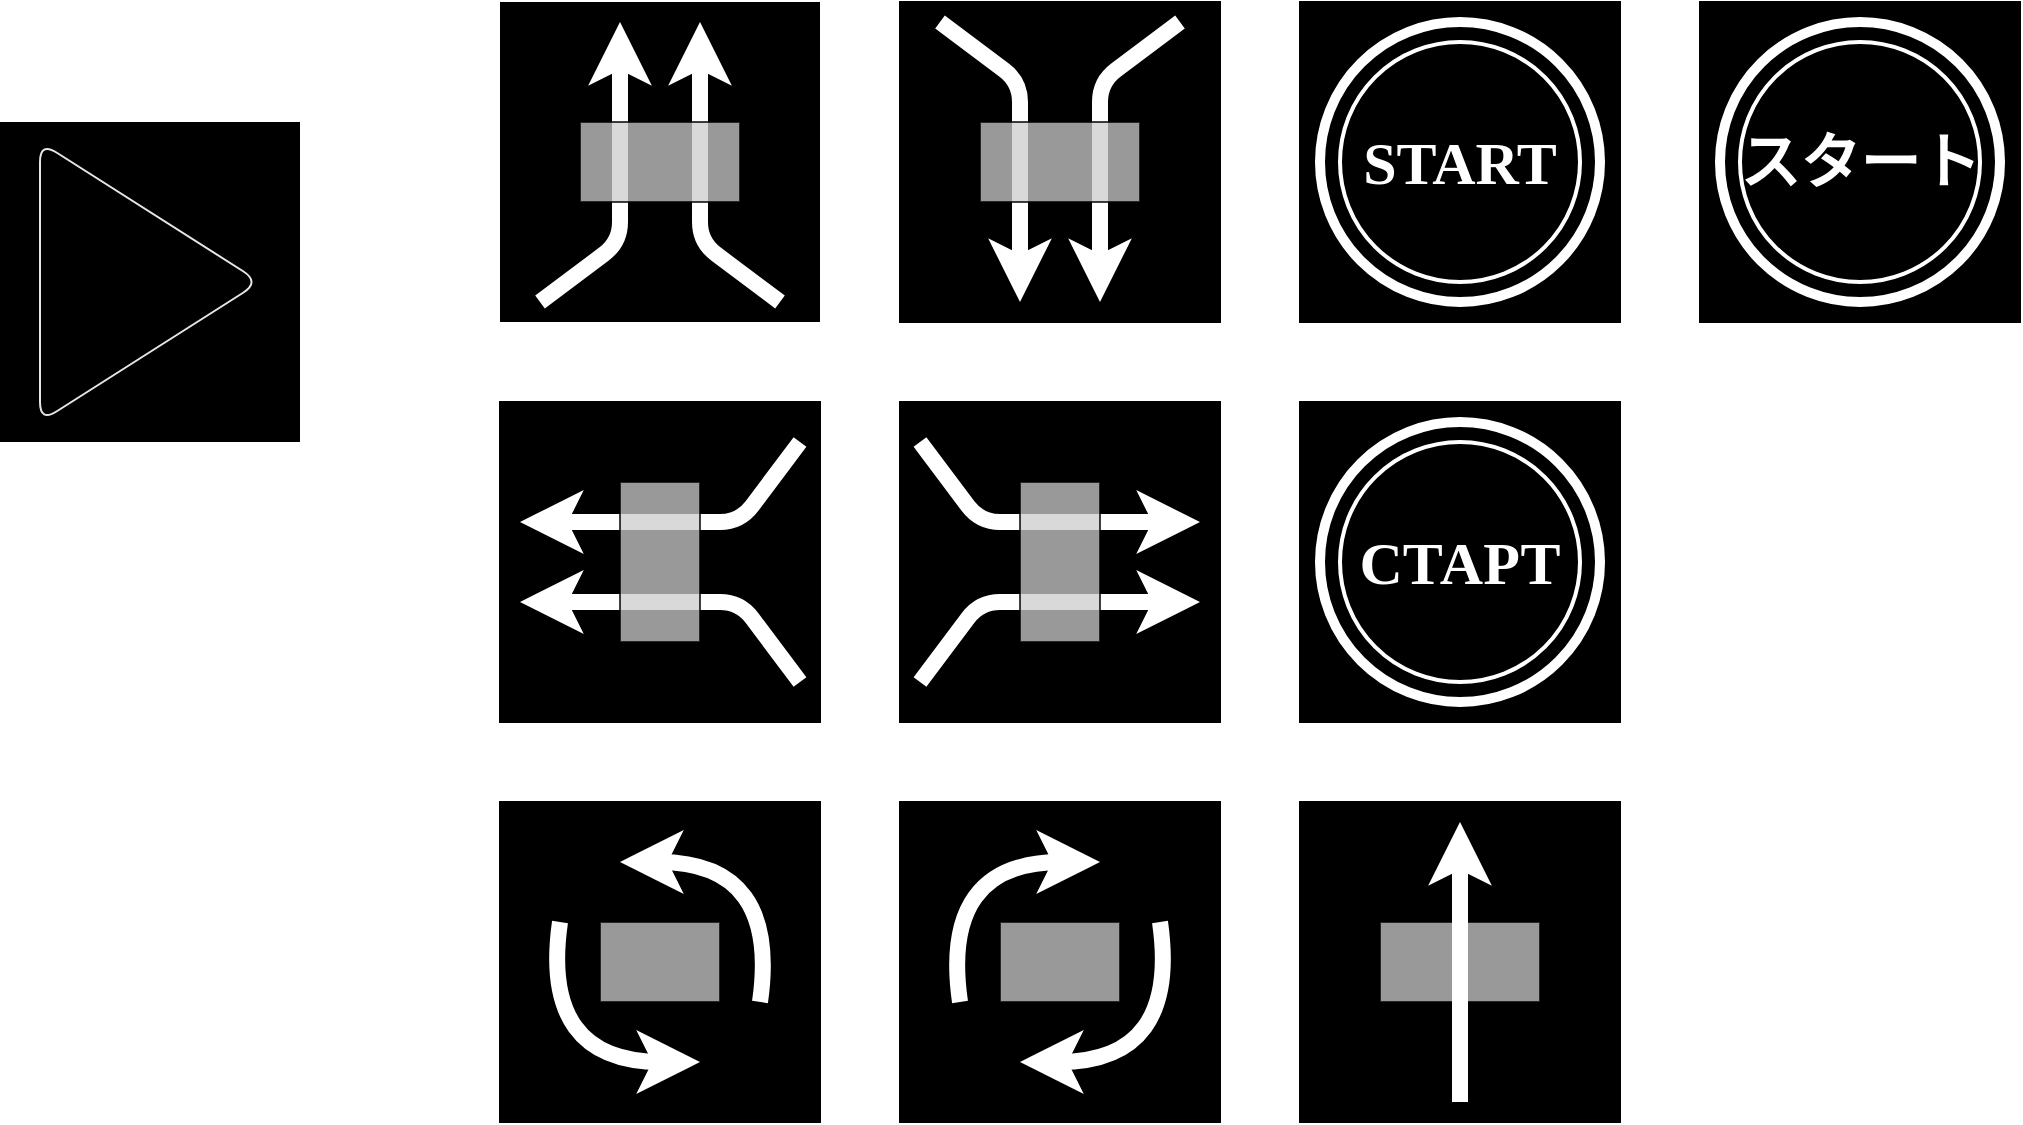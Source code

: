 <mxfile version="17.4.2" type="device"><diagram id="6fZMNaKy4L5kPpsSOCYx" name="Page-1"><mxGraphModel dx="706" dy="446" grid="1" gridSize="10" guides="1" tooltips="1" connect="1" arrows="1" fold="1" page="1" pageScale="1" pageWidth="1100" pageHeight="850" math="0" shadow="0"><root><mxCell id="0"/><mxCell id="1" parent="0"/><mxCell id="HdmgJaH-2ghYFlKmRGxf-73" value="" style="rounded=0;whiteSpace=wrap;html=1;strokeColor=none;fillColor=#000000;connectable=0;" parent="1" vertex="1"><mxGeometry x="30" y="140" width="150" height="160" as="geometry"/></mxCell><mxCell id="3Se2sJcv0pRAkdE6TUG4-1" value="" style="endArrow=none;html=1;rounded=1;strokeColor=#E6E6E6;strokeWidth=1;" parent="1" edge="1"><mxGeometry width="50" height="50" relative="1" as="geometry"><mxPoint x="50" y="220" as="sourcePoint"/><mxPoint x="50" y="220" as="targetPoint"/><Array as="points"><mxPoint x="50" y="150"/><mxPoint x="160" y="220"/><mxPoint x="50" y="290"/></Array></mxGeometry></mxCell><mxCell id="I9IbN1PRFpG96_hewgke-23" value="" style="group;rotation=-180;fillColor=#000000;" vertex="1" connectable="0" parent="1"><mxGeometry x="480" y="80" width="160" height="160" as="geometry"/></mxCell><mxCell id="I9IbN1PRFpG96_hewgke-24" value="" style="whiteSpace=wrap;html=1;aspect=fixed;fillColor=none;connectable=0;allowArrows=0;rotation=-180;" vertex="1" parent="I9IbN1PRFpG96_hewgke-23"><mxGeometry width="160" height="160" as="geometry"/></mxCell><mxCell id="I9IbN1PRFpG96_hewgke-25" value="" style="endArrow=classic;html=1;strokeWidth=8;rounded=1;strokeColor=#FFFFFF;" edge="1" parent="I9IbN1PRFpG96_hewgke-23"><mxGeometry width="50" height="50" relative="1" as="geometry"><mxPoint x="20" y="10" as="sourcePoint"/><mxPoint x="60" y="150" as="targetPoint"/><Array as="points"><mxPoint x="60" y="40"/></Array></mxGeometry></mxCell><mxCell id="I9IbN1PRFpG96_hewgke-26" value="" style="endArrow=classic;html=1;strokeWidth=8;rounded=1;strokeColor=#FFFFFF;" edge="1" parent="I9IbN1PRFpG96_hewgke-23"><mxGeometry width="50" height="50" relative="1" as="geometry"><mxPoint x="140" y="10" as="sourcePoint"/><mxPoint x="100" y="150" as="targetPoint"/><Array as="points"><mxPoint x="100" y="40"/></Array></mxGeometry></mxCell><mxCell id="I9IbN1PRFpG96_hewgke-40" value="" style="rounded=0;whiteSpace=wrap;html=1;fillColor=#CCCCCC;opacity=75;connectable=0;allowArrows=0;" vertex="1" parent="I9IbN1PRFpG96_hewgke-23"><mxGeometry x="40" y="60" width="80" height="40" as="geometry"/></mxCell><mxCell id="I9IbN1PRFpG96_hewgke-27" value="" style="group;rotation=-90;fillColor=#000000;" vertex="1" connectable="0" parent="1"><mxGeometry x="280" y="280" width="160" height="160" as="geometry"/></mxCell><mxCell id="I9IbN1PRFpG96_hewgke-28" value="" style="whiteSpace=wrap;html=1;aspect=fixed;fillColor=none;connectable=0;allowArrows=0;rotation=-90;" vertex="1" parent="I9IbN1PRFpG96_hewgke-27"><mxGeometry width="160" height="160" as="geometry"/></mxCell><mxCell id="I9IbN1PRFpG96_hewgke-29" value="" style="endArrow=classic;html=1;strokeWidth=8;rounded=1;strokeColor=#FFFFFF;" edge="1" parent="I9IbN1PRFpG96_hewgke-27"><mxGeometry width="50" height="50" relative="1" as="geometry"><mxPoint x="150" y="20" as="sourcePoint"/><mxPoint x="10" y="60" as="targetPoint"/><Array as="points"><mxPoint x="120" y="60"/></Array></mxGeometry></mxCell><mxCell id="I9IbN1PRFpG96_hewgke-30" value="" style="endArrow=classic;html=1;strokeWidth=8;rounded=1;strokeColor=#FFFFFF;" edge="1" parent="I9IbN1PRFpG96_hewgke-27"><mxGeometry width="50" height="50" relative="1" as="geometry"><mxPoint x="150" y="140" as="sourcePoint"/><mxPoint x="10" y="100" as="targetPoint"/><Array as="points"><mxPoint x="120" y="100"/></Array></mxGeometry></mxCell><mxCell id="I9IbN1PRFpG96_hewgke-42" value="" style="rounded=0;whiteSpace=wrap;html=1;fillColor=#CCCCCC;opacity=75;connectable=0;allowArrows=0;rotation=-90;" vertex="1" parent="I9IbN1PRFpG96_hewgke-27"><mxGeometry x="40" y="60" width="80" height="40" as="geometry"/></mxCell><mxCell id="I9IbN1PRFpG96_hewgke-31" value="" style="group;rotation=90;fillColor=#000000;" vertex="1" connectable="0" parent="1"><mxGeometry x="480" y="280" width="160" height="160" as="geometry"/></mxCell><mxCell id="I9IbN1PRFpG96_hewgke-32" value="" style="whiteSpace=wrap;html=1;aspect=fixed;fillColor=none;connectable=0;allowArrows=0;rotation=90;" vertex="1" parent="I9IbN1PRFpG96_hewgke-31"><mxGeometry width="160" height="160" as="geometry"/></mxCell><mxCell id="I9IbN1PRFpG96_hewgke-33" value="" style="endArrow=classic;html=1;strokeWidth=8;rounded=1;strokeColor=#FFFFFF;" edge="1" parent="I9IbN1PRFpG96_hewgke-31"><mxGeometry width="50" height="50" relative="1" as="geometry"><mxPoint x="10" y="140" as="sourcePoint"/><mxPoint x="150" y="100" as="targetPoint"/><Array as="points"><mxPoint x="40" y="100"/></Array></mxGeometry></mxCell><mxCell id="I9IbN1PRFpG96_hewgke-34" value="" style="endArrow=classic;html=1;strokeWidth=8;rounded=1;strokeColor=#FFFFFF;" edge="1" parent="I9IbN1PRFpG96_hewgke-31"><mxGeometry width="50" height="50" relative="1" as="geometry"><mxPoint x="10" y="20" as="sourcePoint"/><mxPoint x="150" y="60" as="targetPoint"/><Array as="points"><mxPoint x="40" y="60"/></Array></mxGeometry></mxCell><mxCell id="I9IbN1PRFpG96_hewgke-41" value="" style="rounded=0;whiteSpace=wrap;html=1;fillColor=#CCCCCC;opacity=75;connectable=0;allowArrows=0;rotation=-90;" vertex="1" parent="I9IbN1PRFpG96_hewgke-31"><mxGeometry x="40" y="60" width="80" height="40" as="geometry"/></mxCell><mxCell id="I9IbN1PRFpG96_hewgke-36" value="" style="whiteSpace=wrap;html=1;aspect=fixed;fillColor=#000000;connectable=0;allowArrows=0;" vertex="1" parent="1"><mxGeometry x="280" y="480" width="160" height="160" as="geometry"/></mxCell><mxCell id="I9IbN1PRFpG96_hewgke-37" value="" style="endArrow=classic;html=1;strokeWidth=8;curved=1;strokeColor=#FFFFFF;" edge="1" parent="1"><mxGeometry width="50" height="50" relative="1" as="geometry"><mxPoint x="410" y="580" as="sourcePoint"/><mxPoint x="340" y="510" as="targetPoint"/><Array as="points"><mxPoint x="420" y="510"/></Array></mxGeometry></mxCell><mxCell id="I9IbN1PRFpG96_hewgke-1" value="" style="whiteSpace=wrap;html=1;aspect=fixed;fillColor=#000000;connectable=0;allowArrows=0;strokeColor=none;labelBackgroundColor=default;fontColor=default;labelBorderColor=none;" vertex="1" parent="1"><mxGeometry x="280" y="80" width="160" height="160" as="geometry"/></mxCell><mxCell id="I9IbN1PRFpG96_hewgke-14" value="" style="endArrow=classic;html=1;strokeWidth=8;rounded=1;strokeColor=#FFFFFF;labelBackgroundColor=default;fontColor=default;labelBorderColor=none;" edge="1" parent="1"><mxGeometry width="50" height="50" relative="1" as="geometry"><mxPoint x="420" y="230" as="sourcePoint"/><mxPoint x="380" y="90" as="targetPoint"/><Array as="points"><mxPoint x="380" y="200"/></Array></mxGeometry></mxCell><mxCell id="I9IbN1PRFpG96_hewgke-15" value="" style="endArrow=classic;html=1;strokeWidth=8;rounded=1;strokeColor=#FFFFFF;labelBackgroundColor=default;fontColor=default;labelBorderColor=none;" edge="1" parent="1"><mxGeometry width="50" height="50" relative="1" as="geometry"><mxPoint x="300" y="230" as="sourcePoint"/><mxPoint x="340" y="90" as="targetPoint"/><Array as="points"><mxPoint x="340" y="200"/></Array></mxGeometry></mxCell><mxCell id="I9IbN1PRFpG96_hewgke-44" value="" style="rounded=0;whiteSpace=wrap;html=1;fillColor=#CCCCCC;opacity=75;" vertex="1" parent="1"><mxGeometry x="330" y="540" width="60" height="40" as="geometry"/></mxCell><mxCell id="I9IbN1PRFpG96_hewgke-45" value="" style="endArrow=classic;html=1;strokeWidth=8;curved=1;strokeColor=#FFFFFF;" edge="1" parent="1"><mxGeometry width="50" height="50" relative="1" as="geometry"><mxPoint x="310" y="540" as="sourcePoint"/><mxPoint x="380" y="610" as="targetPoint"/><Array as="points"><mxPoint x="300" y="610"/></Array></mxGeometry></mxCell><mxCell id="I9IbN1PRFpG96_hewgke-46" value="" style="whiteSpace=wrap;html=1;aspect=fixed;fillColor=#000000;connectable=0;allowArrows=0;" vertex="1" parent="1"><mxGeometry x="480" y="480" width="160" height="160" as="geometry"/></mxCell><mxCell id="I9IbN1PRFpG96_hewgke-47" value="" style="endArrow=classic;html=1;strokeWidth=8;curved=1;strokeColor=#FFFFFF;" edge="1" parent="1"><mxGeometry width="50" height="50" relative="1" as="geometry"><mxPoint x="510" y="580" as="sourcePoint"/><mxPoint x="580" y="510" as="targetPoint"/><Array as="points"><mxPoint x="500" y="510"/></Array></mxGeometry></mxCell><mxCell id="I9IbN1PRFpG96_hewgke-48" value="" style="rounded=0;whiteSpace=wrap;html=1;fillColor=#CCCCCC;opacity=75;" vertex="1" parent="1"><mxGeometry x="530" y="540" width="60" height="40" as="geometry"/></mxCell><mxCell id="I9IbN1PRFpG96_hewgke-49" value="" style="endArrow=classic;html=1;strokeWidth=8;curved=1;strokeColor=#FFFFFF;" edge="1" parent="1"><mxGeometry width="50" height="50" relative="1" as="geometry"><mxPoint x="610" y="540" as="sourcePoint"/><mxPoint x="540" y="610" as="targetPoint"/><Array as="points"><mxPoint x="620" y="610"/></Array></mxGeometry></mxCell><mxCell id="I9IbN1PRFpG96_hewgke-50" value="" style="whiteSpace=wrap;html=1;aspect=fixed;fillColor=#000000;connectable=0;allowArrows=0;" vertex="1" parent="1"><mxGeometry x="680" y="480" width="160" height="160" as="geometry"/></mxCell><mxCell id="I9IbN1PRFpG96_hewgke-54" value="" style="rounded=0;whiteSpace=wrap;html=1;fillColor=#CCCCCC;opacity=75;" vertex="1" parent="1"><mxGeometry x="720" y="540" width="80" height="40" as="geometry"/></mxCell><mxCell id="I9IbN1PRFpG96_hewgke-53" value="" style="endArrow=classic;html=1;strokeWidth=8;curved=1;strokeColor=#FFFFFF;" edge="1" parent="1"><mxGeometry width="50" height="50" relative="1" as="geometry"><mxPoint x="760" y="630" as="sourcePoint"/><mxPoint x="760" y="490" as="targetPoint"/></mxGeometry></mxCell><mxCell id="I9IbN1PRFpG96_hewgke-55" value="" style="whiteSpace=wrap;html=1;aspect=fixed;fillColor=#000000;connectable=0;allowArrows=0;" vertex="1" parent="1"><mxGeometry x="680" y="280" width="160" height="160" as="geometry"/></mxCell><mxCell id="I9IbN1PRFpG96_hewgke-59" value="" style="whiteSpace=wrap;html=1;aspect=fixed;fillColor=#000000;connectable=0;allowArrows=0;" vertex="1" parent="1"><mxGeometry x="680" y="80" width="160" height="160" as="geometry"/></mxCell><mxCell id="I9IbN1PRFpG96_hewgke-60" value="" style="whiteSpace=wrap;html=1;aspect=fixed;fillColor=#000000;connectable=0;allowArrows=0;" vertex="1" parent="1"><mxGeometry x="880" y="80" width="160" height="160" as="geometry"/></mxCell><mxCell id="I9IbN1PRFpG96_hewgke-61" value="&lt;font style=&quot;font-size: 30px&quot; face=&quot;Lucida Console&quot;&gt;&lt;b&gt;СТАРТ&lt;/b&gt;&lt;/font&gt;" style="text;html=1;strokeColor=none;fillColor=none;align=center;verticalAlign=middle;whiteSpace=wrap;rounded=0;opacity=75;fontColor=#FFFFFF;fontSize=30;" vertex="1" parent="1"><mxGeometry x="690" y="290" width="140" height="140" as="geometry"/></mxCell><mxCell id="I9IbN1PRFpG96_hewgke-62" value="&lt;font style=&quot;font-size: 30px&quot; data-font-src=&quot;https://fonts.googleapis.com/css?family=Mochiy+Pop+One&quot; face=&quot;Lucida Console&quot;&gt;&lt;b&gt;START&lt;/b&gt;&lt;/font&gt;" style="text;html=1;strokeColor=none;fillColor=none;align=center;verticalAlign=middle;whiteSpace=wrap;rounded=0;opacity=75;fontColor=#FFFFFF;fontSize=30;" vertex="1" parent="1"><mxGeometry x="690" y="90" width="140" height="140" as="geometry"/></mxCell><mxCell id="I9IbN1PRFpG96_hewgke-63" value="&lt;font&gt;スタート&lt;/font&gt;" style="text;html=1;strokeColor=none;fillColor=none;align=center;verticalAlign=middle;whiteSpace=wrap;rounded=0;opacity=75;fontColor=#FFFFFF;fontSize=30;fontStyle=1;labelBorderColor=none;fontFamily=Lucida Console;" vertex="1" parent="1"><mxGeometry x="890" y="90" width="140" height="140" as="geometry"/></mxCell><mxCell id="I9IbN1PRFpG96_hewgke-64" value="" style="ellipse;whiteSpace=wrap;html=1;aspect=fixed;labelBorderColor=none;fontFamily=Lucida Console;fontSize=30;fontColor=#FFFFFF;strokeColor=#FFFFFF;strokeWidth=2;fillColor=none;" vertex="1" parent="1"><mxGeometry x="700" y="100" width="120" height="120" as="geometry"/></mxCell><mxCell id="I9IbN1PRFpG96_hewgke-65" value="" style="ellipse;whiteSpace=wrap;html=1;aspect=fixed;labelBorderColor=none;fontFamily=Lucida Console;fontSize=30;fontColor=#FFFFFF;strokeColor=#FFFFFF;strokeWidth=5;fillColor=none;" vertex="1" parent="1"><mxGeometry x="690" y="90" width="140" height="140" as="geometry"/></mxCell><mxCell id="I9IbN1PRFpG96_hewgke-67" value="" style="rounded=0;whiteSpace=wrap;html=1;fillColor=#CCCCCC;opacity=75;connectable=0;allowArrows=0;" vertex="1" parent="1"><mxGeometry x="320" y="140" width="80" height="40" as="geometry"/></mxCell><mxCell id="I9IbN1PRFpG96_hewgke-69" value="" style="ellipse;whiteSpace=wrap;html=1;aspect=fixed;labelBorderColor=none;fontFamily=Lucida Console;fontSize=30;fontColor=#FFFFFF;strokeColor=#FFFFFF;strokeWidth=2;fillColor=none;" vertex="1" parent="1"><mxGeometry x="900" y="100" width="120" height="120" as="geometry"/></mxCell><mxCell id="I9IbN1PRFpG96_hewgke-70" value="" style="ellipse;whiteSpace=wrap;html=1;aspect=fixed;labelBorderColor=none;fontFamily=Lucida Console;fontSize=30;fontColor=#FFFFFF;strokeColor=#FFFFFF;strokeWidth=5;fillColor=none;" vertex="1" parent="1"><mxGeometry x="890" y="90" width="140" height="140" as="geometry"/></mxCell><mxCell id="I9IbN1PRFpG96_hewgke-74" value="" style="ellipse;whiteSpace=wrap;html=1;aspect=fixed;labelBorderColor=none;fontFamily=Lucida Console;fontSize=30;fontColor=#FFFFFF;strokeColor=#FFFFFF;strokeWidth=2;fillColor=none;" vertex="1" parent="1"><mxGeometry x="700" y="300" width="120" height="120" as="geometry"/></mxCell><mxCell id="I9IbN1PRFpG96_hewgke-75" value="" style="ellipse;whiteSpace=wrap;html=1;aspect=fixed;labelBorderColor=none;fontFamily=Lucida Console;fontSize=30;fontColor=#FFFFFF;strokeColor=#FFFFFF;strokeWidth=5;fillColor=none;" vertex="1" parent="1"><mxGeometry x="690" y="290" width="140" height="140" as="geometry"/></mxCell></root></mxGraphModel></diagram></mxfile>